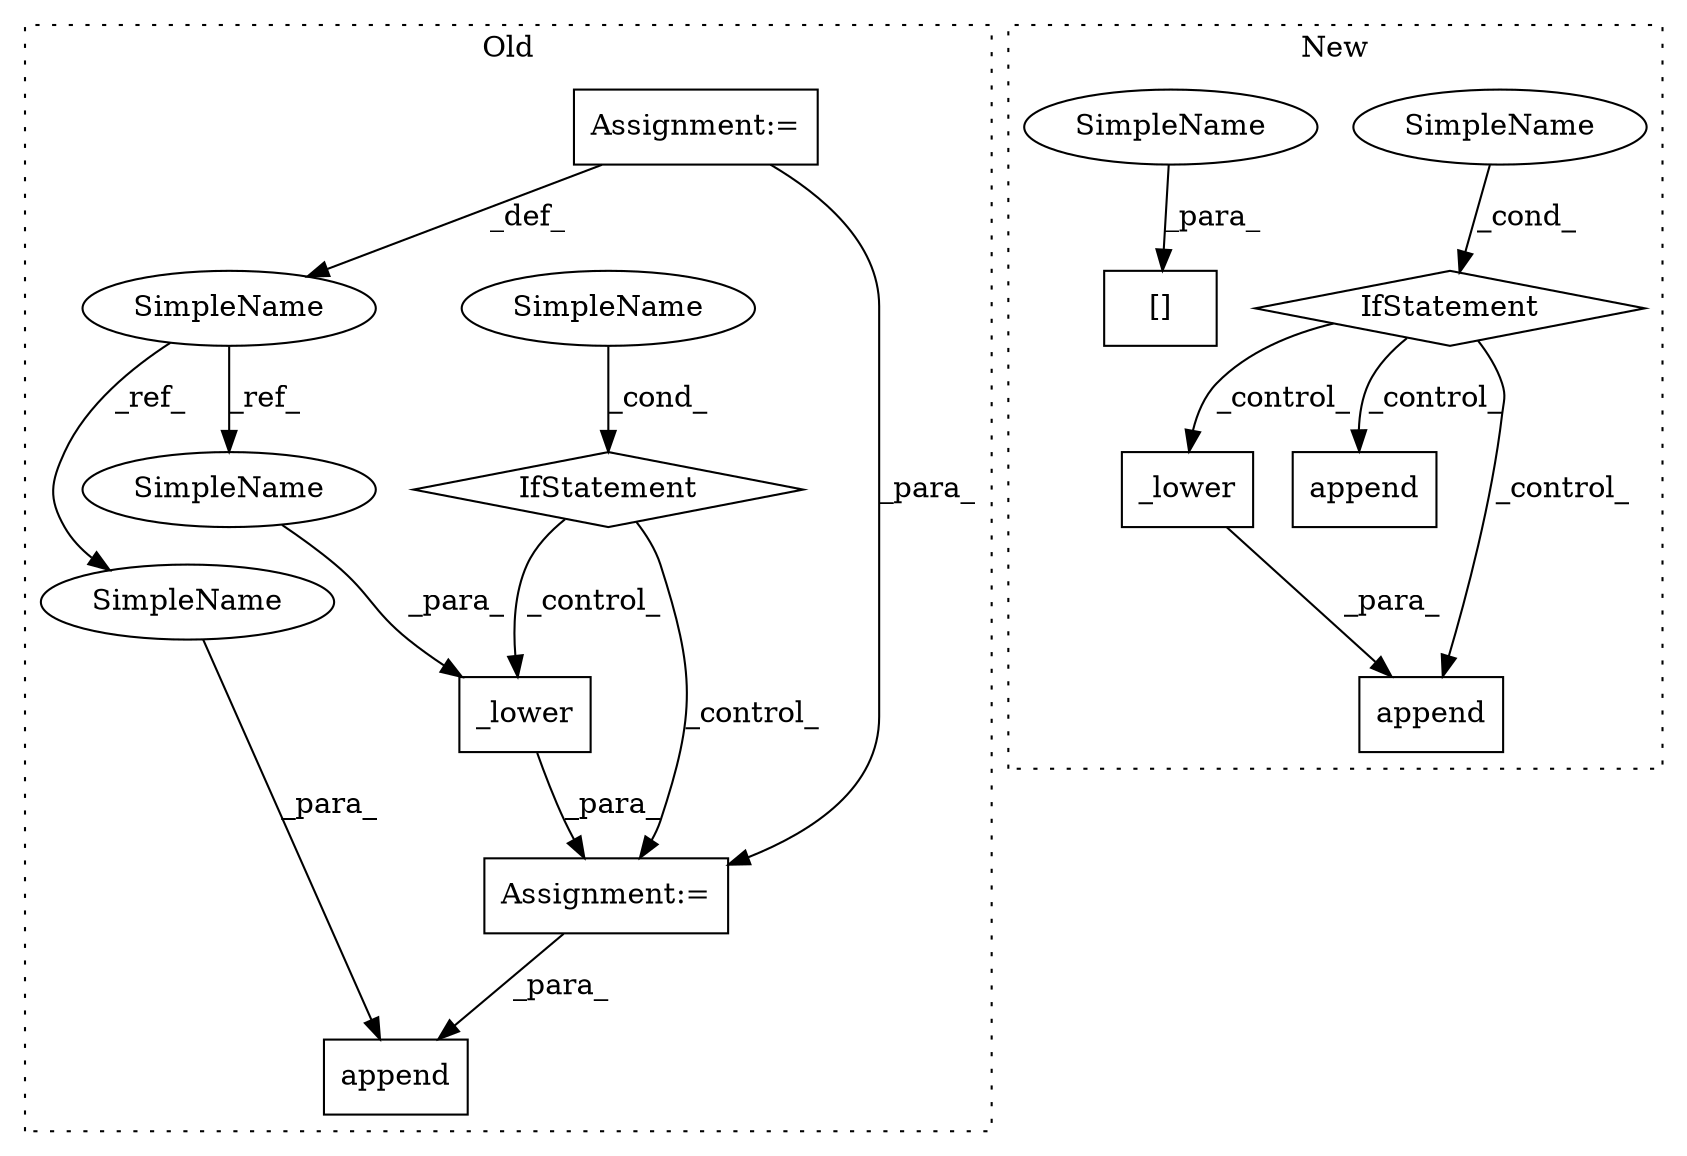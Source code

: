 digraph G {
subgraph cluster0 {
1 [label="_lower" a="32" s="9427,9438" l="7,1" shape="box"];
6 [label="IfStatement" a="25" s="9395,9408" l="4,2" shape="diamond"];
7 [label="SimpleName" a="42" s="9399" l="9" shape="ellipse"];
8 [label="Assignment:=" a="7" s="9426" l="1" shape="box"];
11 [label="SimpleName" a="42" s="9368" l="4" shape="ellipse"];
12 [label="append" a="32" s="9543,9554" l="7,1" shape="box"];
13 [label="Assignment:=" a="7" s="9372" l="1" shape="box"];
14 [label="SimpleName" a="42" s="9550" l="4" shape="ellipse"];
15 [label="SimpleName" a="42" s="9434" l="4" shape="ellipse"];
label = "Old";
style="dotted";
}
subgraph cluster1 {
2 [label="_lower" a="32" s="9342,9361" l="7,1" shape="box"];
3 [label="SimpleName" a="42" s="9299" l="9" shape="ellipse"];
4 [label="append" a="32" s="9406,9425" l="7,1" shape="box"];
5 [label="IfStatement" a="25" s="9295,9308" l="4,2" shape="diamond"];
9 [label="append" a="32" s="9335,9362" l="7,1" shape="box"];
10 [label="[]" a="2" s="9413,9421" l="7,1" shape="box"];
16 [label="SimpleName" a="42" s="9420" l="1" shape="ellipse"];
label = "New";
style="dotted";
}
1 -> 8 [label="_para_"];
2 -> 9 [label="_para_"];
3 -> 5 [label="_cond_"];
5 -> 2 [label="_control_"];
5 -> 4 [label="_control_"];
5 -> 9 [label="_control_"];
6 -> 1 [label="_control_"];
6 -> 8 [label="_control_"];
7 -> 6 [label="_cond_"];
8 -> 12 [label="_para_"];
11 -> 14 [label="_ref_"];
11 -> 15 [label="_ref_"];
13 -> 8 [label="_para_"];
13 -> 11 [label="_def_"];
14 -> 12 [label="_para_"];
15 -> 1 [label="_para_"];
16 -> 10 [label="_para_"];
}